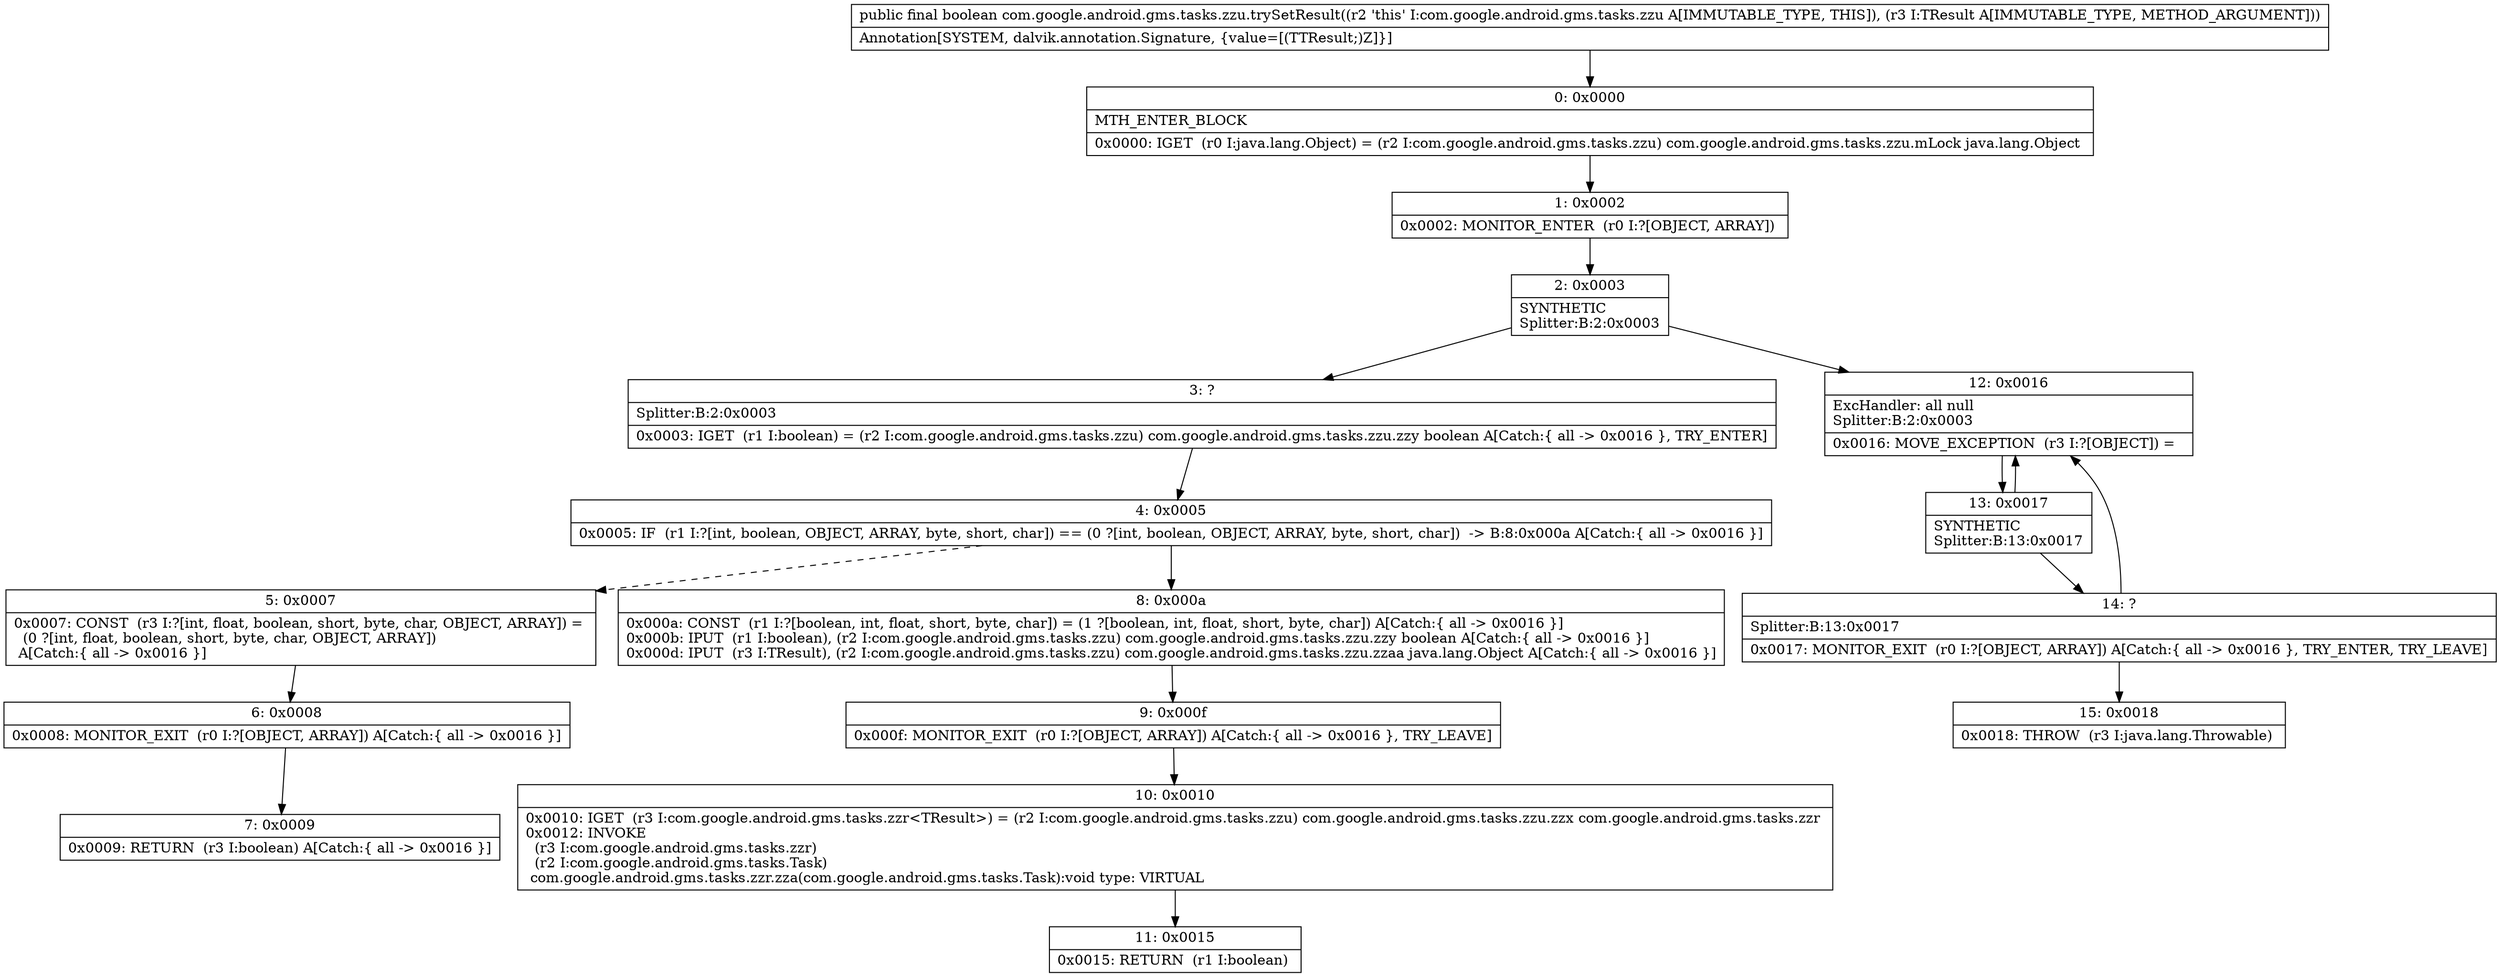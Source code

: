 digraph "CFG forcom.google.android.gms.tasks.zzu.trySetResult(Ljava\/lang\/Object;)Z" {
Node_0 [shape=record,label="{0\:\ 0x0000|MTH_ENTER_BLOCK\l|0x0000: IGET  (r0 I:java.lang.Object) = (r2 I:com.google.android.gms.tasks.zzu) com.google.android.gms.tasks.zzu.mLock java.lang.Object \l}"];
Node_1 [shape=record,label="{1\:\ 0x0002|0x0002: MONITOR_ENTER  (r0 I:?[OBJECT, ARRAY]) \l}"];
Node_2 [shape=record,label="{2\:\ 0x0003|SYNTHETIC\lSplitter:B:2:0x0003\l}"];
Node_3 [shape=record,label="{3\:\ ?|Splitter:B:2:0x0003\l|0x0003: IGET  (r1 I:boolean) = (r2 I:com.google.android.gms.tasks.zzu) com.google.android.gms.tasks.zzu.zzy boolean A[Catch:\{ all \-\> 0x0016 \}, TRY_ENTER]\l}"];
Node_4 [shape=record,label="{4\:\ 0x0005|0x0005: IF  (r1 I:?[int, boolean, OBJECT, ARRAY, byte, short, char]) == (0 ?[int, boolean, OBJECT, ARRAY, byte, short, char])  \-\> B:8:0x000a A[Catch:\{ all \-\> 0x0016 \}]\l}"];
Node_5 [shape=record,label="{5\:\ 0x0007|0x0007: CONST  (r3 I:?[int, float, boolean, short, byte, char, OBJECT, ARRAY]) = \l  (0 ?[int, float, boolean, short, byte, char, OBJECT, ARRAY])\l A[Catch:\{ all \-\> 0x0016 \}]\l}"];
Node_6 [shape=record,label="{6\:\ 0x0008|0x0008: MONITOR_EXIT  (r0 I:?[OBJECT, ARRAY]) A[Catch:\{ all \-\> 0x0016 \}]\l}"];
Node_7 [shape=record,label="{7\:\ 0x0009|0x0009: RETURN  (r3 I:boolean) A[Catch:\{ all \-\> 0x0016 \}]\l}"];
Node_8 [shape=record,label="{8\:\ 0x000a|0x000a: CONST  (r1 I:?[boolean, int, float, short, byte, char]) = (1 ?[boolean, int, float, short, byte, char]) A[Catch:\{ all \-\> 0x0016 \}]\l0x000b: IPUT  (r1 I:boolean), (r2 I:com.google.android.gms.tasks.zzu) com.google.android.gms.tasks.zzu.zzy boolean A[Catch:\{ all \-\> 0x0016 \}]\l0x000d: IPUT  (r3 I:TResult), (r2 I:com.google.android.gms.tasks.zzu) com.google.android.gms.tasks.zzu.zzaa java.lang.Object A[Catch:\{ all \-\> 0x0016 \}]\l}"];
Node_9 [shape=record,label="{9\:\ 0x000f|0x000f: MONITOR_EXIT  (r0 I:?[OBJECT, ARRAY]) A[Catch:\{ all \-\> 0x0016 \}, TRY_LEAVE]\l}"];
Node_10 [shape=record,label="{10\:\ 0x0010|0x0010: IGET  (r3 I:com.google.android.gms.tasks.zzr\<TResult\>) = (r2 I:com.google.android.gms.tasks.zzu) com.google.android.gms.tasks.zzu.zzx com.google.android.gms.tasks.zzr \l0x0012: INVOKE  \l  (r3 I:com.google.android.gms.tasks.zzr)\l  (r2 I:com.google.android.gms.tasks.Task)\l com.google.android.gms.tasks.zzr.zza(com.google.android.gms.tasks.Task):void type: VIRTUAL \l}"];
Node_11 [shape=record,label="{11\:\ 0x0015|0x0015: RETURN  (r1 I:boolean) \l}"];
Node_12 [shape=record,label="{12\:\ 0x0016|ExcHandler: all null\lSplitter:B:2:0x0003\l|0x0016: MOVE_EXCEPTION  (r3 I:?[OBJECT]) =  \l}"];
Node_13 [shape=record,label="{13\:\ 0x0017|SYNTHETIC\lSplitter:B:13:0x0017\l}"];
Node_14 [shape=record,label="{14\:\ ?|Splitter:B:13:0x0017\l|0x0017: MONITOR_EXIT  (r0 I:?[OBJECT, ARRAY]) A[Catch:\{ all \-\> 0x0016 \}, TRY_ENTER, TRY_LEAVE]\l}"];
Node_15 [shape=record,label="{15\:\ 0x0018|0x0018: THROW  (r3 I:java.lang.Throwable) \l}"];
MethodNode[shape=record,label="{public final boolean com.google.android.gms.tasks.zzu.trySetResult((r2 'this' I:com.google.android.gms.tasks.zzu A[IMMUTABLE_TYPE, THIS]), (r3 I:TResult A[IMMUTABLE_TYPE, METHOD_ARGUMENT]))  | Annotation[SYSTEM, dalvik.annotation.Signature, \{value=[(TTResult;)Z]\}]\l}"];
MethodNode -> Node_0;
Node_0 -> Node_1;
Node_1 -> Node_2;
Node_2 -> Node_3;
Node_2 -> Node_12;
Node_3 -> Node_4;
Node_4 -> Node_5[style=dashed];
Node_4 -> Node_8;
Node_5 -> Node_6;
Node_6 -> Node_7;
Node_8 -> Node_9;
Node_9 -> Node_10;
Node_10 -> Node_11;
Node_12 -> Node_13;
Node_13 -> Node_14;
Node_13 -> Node_12;
Node_14 -> Node_15;
Node_14 -> Node_12;
}

